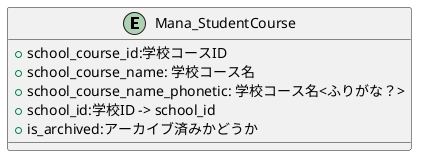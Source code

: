 @startuml

entity "Mana_StudentCourse" {
    + school_course_id:学校コースID
    + school_course_name: 学校コース名
    + school_course_name_phonetic: 学校コース名<ふりがな？>
    + school_id:学校ID -> school_id
    + is_archived:アーカイブ済みかどうか
}

@enduml
